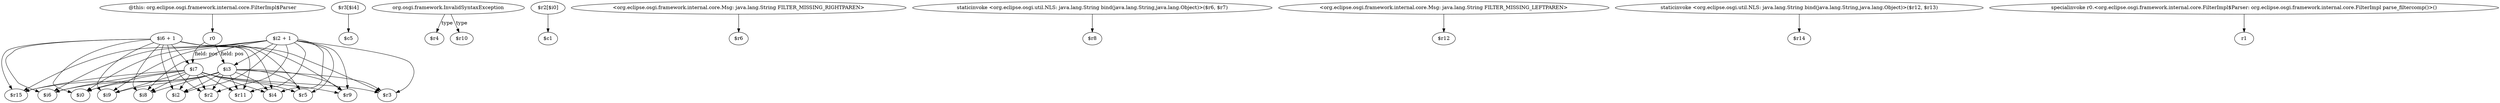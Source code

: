 digraph g {
0[label="$i3"]
1[label="$i8"]
0->1[label=""]
2[label="$i2 + 1"]
2->0[label=""]
3[label="$r3[$i4]"]
4[label="$c5"]
3->4[label=""]
5[label="$i0"]
0->5[label=""]
6[label="$i2"]
2->6[label=""]
7[label="$i6 + 1"]
7->1[label=""]
7->6[label=""]
8[label="$r5"]
7->8[label=""]
9[label="$i4"]
2->9[label=""]
10[label="$i7"]
11[label="$r15"]
10->11[label=""]
12[label="$i6"]
10->12[label=""]
13[label="org.osgi.framework.InvalidSyntaxException"]
14[label="$r4"]
13->14[label="type"]
15[label="r0"]
15->0[label="field: pos"]
2->5[label=""]
16[label="$i9"]
10->16[label=""]
17[label="$r2[$i0]"]
18[label="$c1"]
17->18[label=""]
0->16[label=""]
19[label="$r11"]
10->19[label=""]
7->9[label=""]
20[label="<org.eclipse.osgi.framework.internal.core.Msg: java.lang.String FILTER_MISSING_RIGHTPAREN>"]
21[label="$r6"]
20->21[label=""]
0->9[label=""]
22[label="$r2"]
10->22[label=""]
0->8[label=""]
2->1[label=""]
10->9[label=""]
0->22[label=""]
7->16[label=""]
7->22[label=""]
0->11[label=""]
2->8[label=""]
10->1[label=""]
2->22[label=""]
10->5[label=""]
23[label="$r3"]
2->23[label=""]
2->16[label=""]
7->11[label=""]
2->11[label=""]
24[label="$r9"]
2->24[label=""]
25[label="@this: org.eclipse.osgi.framework.internal.core.FilterImpl$Parser"]
25->15[label=""]
26[label="staticinvoke <org.eclipse.osgi.util.NLS: java.lang.String bind(java.lang.String,java.lang.Object)>($r6, $r7)"]
27[label="$r8"]
26->27[label=""]
10->6[label=""]
7->19[label=""]
28[label="$r10"]
13->28[label="type"]
29[label="<org.eclipse.osgi.framework.internal.core.Msg: java.lang.String FILTER_MISSING_LEFTPAREN>"]
30[label="$r12"]
29->30[label=""]
0->24[label=""]
10->8[label=""]
10->24[label=""]
31[label="staticinvoke <org.eclipse.osgi.util.NLS: java.lang.String bind(java.lang.String,java.lang.Object)>($r12, $r13)"]
32[label="$r14"]
31->32[label=""]
10->23[label=""]
15->10[label="field: pos"]
7->12[label=""]
2->12[label=""]
0->23[label=""]
0->19[label=""]
7->24[label=""]
33[label="specialinvoke r0.<org.eclipse.osgi.framework.internal.core.FilterImpl$Parser: org.eclipse.osgi.framework.internal.core.FilterImpl parse_filtercomp()>()"]
34[label="r1"]
33->34[label=""]
0->12[label=""]
7->10[label=""]
0->6[label=""]
7->23[label=""]
2->19[label=""]
7->5[label=""]
}